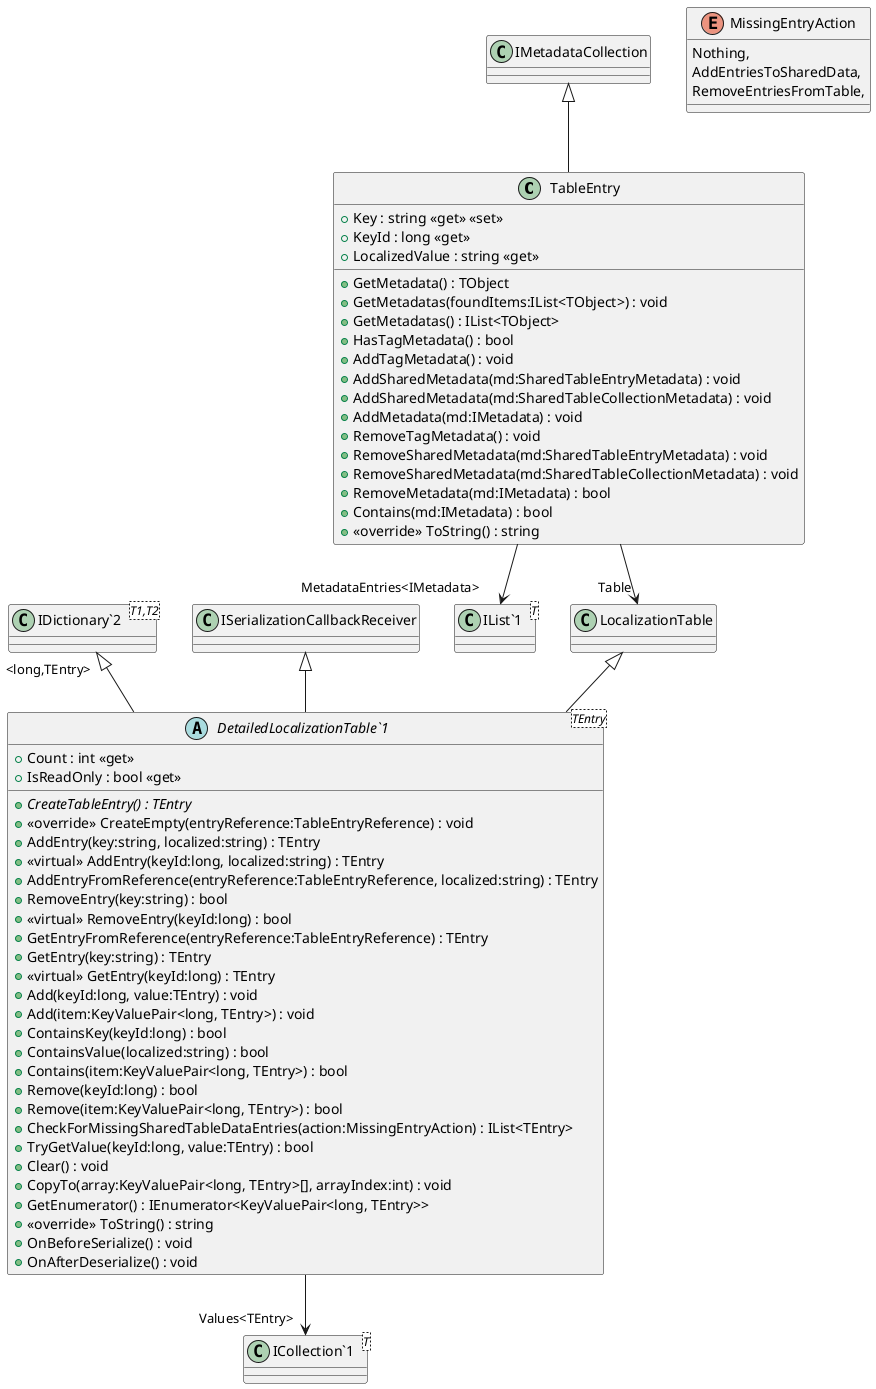 @startuml
class TableEntry {
    + Key : string <<get>> <<set>>
    + KeyId : long <<get>>
    + LocalizedValue : string <<get>>
    + GetMetadata() : TObject
    + GetMetadatas(foundItems:IList<TObject>) : void
    + GetMetadatas() : IList<TObject>
    + HasTagMetadata() : bool
    + AddTagMetadata() : void
    + AddSharedMetadata(md:SharedTableEntryMetadata) : void
    + AddSharedMetadata(md:SharedTableCollectionMetadata) : void
    + AddMetadata(md:IMetadata) : void
    + RemoveTagMetadata() : void
    + RemoveSharedMetadata(md:SharedTableEntryMetadata) : void
    + RemoveSharedMetadata(md:SharedTableCollectionMetadata) : void
    + RemoveMetadata(md:IMetadata) : bool
    + Contains(md:IMetadata) : bool
    + <<override>> ToString() : string
}
enum MissingEntryAction {
    Nothing,
    AddEntriesToSharedData,
    RemoveEntriesFromTable,
}
abstract class "DetailedLocalizationTable`1"<TEntry> {
    + Count : int <<get>>
    + IsReadOnly : bool <<get>>
    + {abstract} CreateTableEntry() : TEntry
    + <<override>> CreateEmpty(entryReference:TableEntryReference) : void
    + AddEntry(key:string, localized:string) : TEntry
    + <<virtual>> AddEntry(keyId:long, localized:string) : TEntry
    + AddEntryFromReference(entryReference:TableEntryReference, localized:string) : TEntry
    + RemoveEntry(key:string) : bool
    + <<virtual>> RemoveEntry(keyId:long) : bool
    + GetEntryFromReference(entryReference:TableEntryReference) : TEntry
    + GetEntry(key:string) : TEntry
    + <<virtual>> GetEntry(keyId:long) : TEntry
    + Add(keyId:long, value:TEntry) : void
    + Add(item:KeyValuePair<long, TEntry>) : void
    + ContainsKey(keyId:long) : bool
    + ContainsValue(localized:string) : bool
    + Contains(item:KeyValuePair<long, TEntry>) : bool
    + Remove(keyId:long) : bool
    + Remove(item:KeyValuePair<long, TEntry>) : bool
    + CheckForMissingSharedTableDataEntries(action:MissingEntryAction) : IList<TEntry>
    + TryGetValue(keyId:long, value:TEntry) : bool
    + Clear() : void
    + CopyTo(array:KeyValuePair<long, TEntry>[], arrayIndex:int) : void
    + GetEnumerator() : IEnumerator<KeyValuePair<long, TEntry>>
    + <<override>> ToString() : string
    + OnBeforeSerialize() : void
    + OnAfterDeserialize() : void
}
class "IList`1"<T> {
}
class "IDictionary`2"<T1,T2> {
}
class "ICollection`1"<T> {
}
IMetadataCollection <|-- TableEntry
TableEntry --> "Table" LocalizationTable
TableEntry --> "MetadataEntries<IMetadata>" "IList`1"
LocalizationTable <|-- "DetailedLocalizationTable`1"
"IDictionary`2" "<long,TEntry>" <|-- "DetailedLocalizationTable`1"
ISerializationCallbackReceiver <|-- "DetailedLocalizationTable`1"
"DetailedLocalizationTable`1" --> "Values<TEntry>" "ICollection`1"
@enduml
